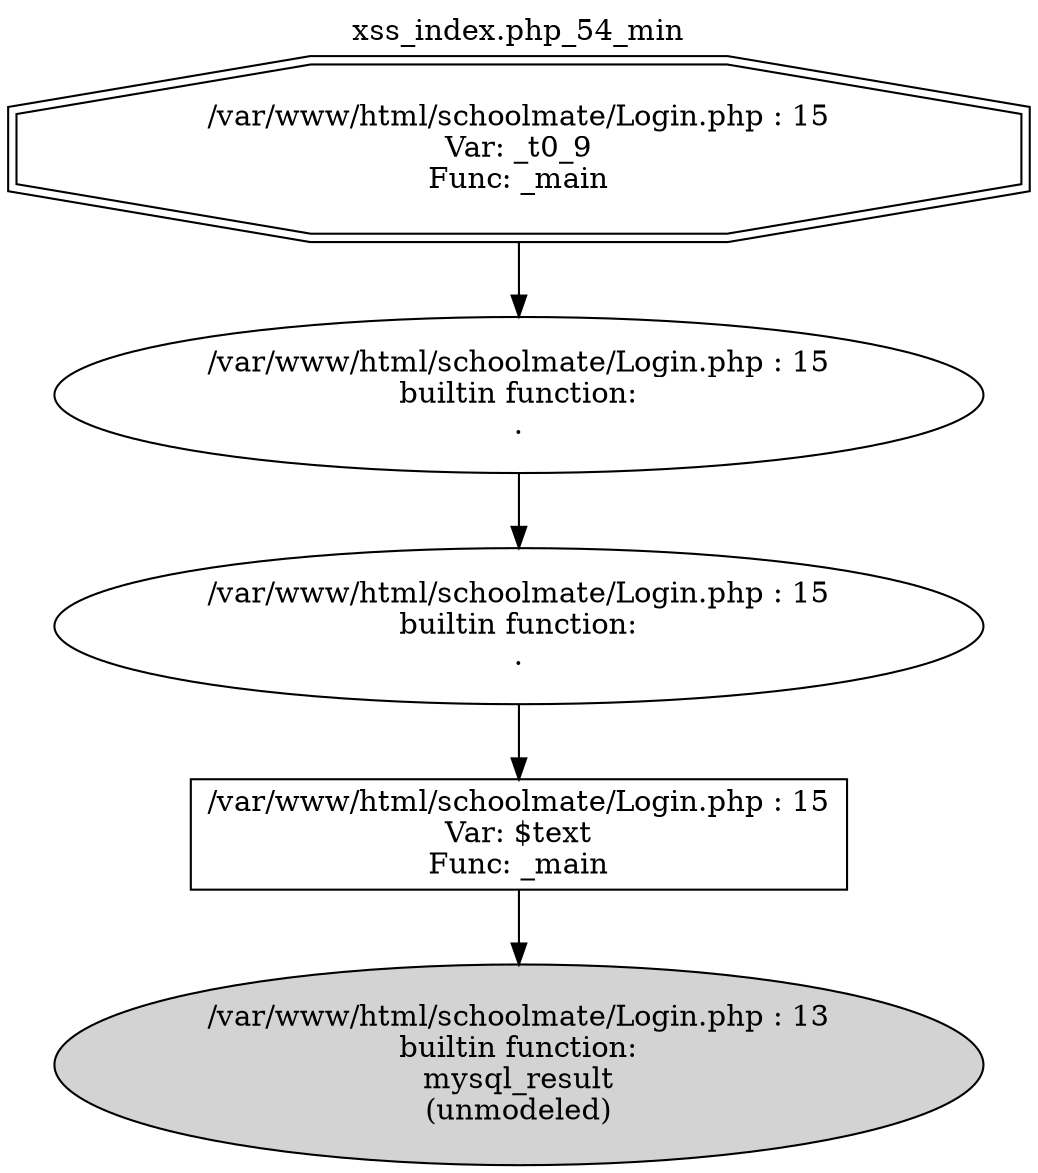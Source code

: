 digraph cfg {
  label="xss_index.php_54_min";
  labelloc=t;
  n1 [shape=doubleoctagon, label="/var/www/html/schoolmate/Login.php : 15\nVar: _t0_9\nFunc: _main\n"];
  n2 [shape=ellipse, label="/var/www/html/schoolmate/Login.php : 15\nbuiltin function:\n.\n"];
  n3 [shape=ellipse, label="/var/www/html/schoolmate/Login.php : 15\nbuiltin function:\n.\n"];
  n4 [shape=box, label="/var/www/html/schoolmate/Login.php : 15\nVar: $text\nFunc: _main\n"];
  n5 [shape=ellipse, label="/var/www/html/schoolmate/Login.php : 13\nbuiltin function:\nmysql_result\n(unmodeled)\n",style=filled];
  n1 -> n2;
  n2 -> n3;
  n3 -> n4;
  n4 -> n5;
}
